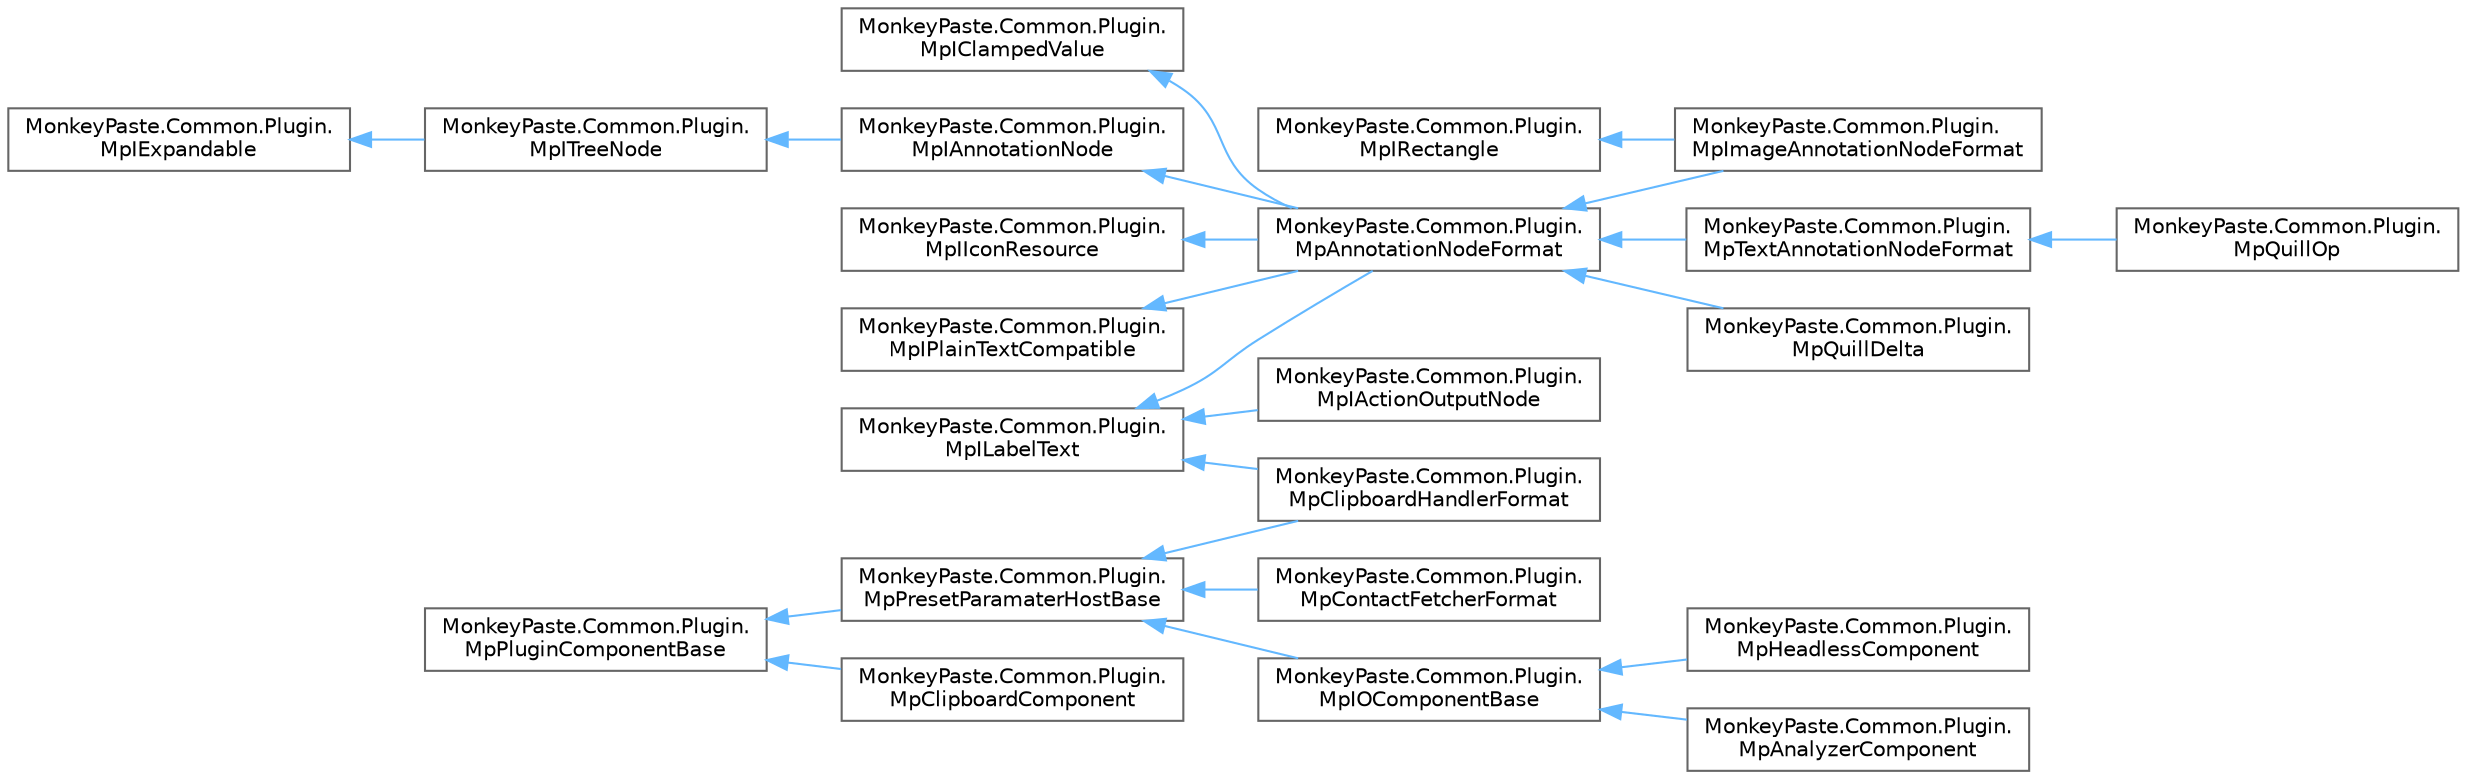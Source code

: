 digraph "Graphical Class Hierarchy"
{
 // LATEX_PDF_SIZE
  bgcolor="transparent";
  edge [fontname=Helvetica,fontsize=10,labelfontname=Helvetica,labelfontsize=10];
  node [fontname=Helvetica,fontsize=10,shape=box,height=0.2,width=0.4];
  rankdir="LR";
  Node0 [id="Node000000",label="MonkeyPaste.Common.Plugin.\lMpIClampedValue",height=0.2,width=0.4,color="grey40", fillcolor="white", style="filled",URL="$interface_monkey_paste_1_1_common_1_1_plugin_1_1_mp_i_clamped_value.html",tooltip=" "];
  Node0 -> Node1 [id="edge1_Node000000_Node000001",dir="back",color="steelblue1",style="solid",tooltip=" "];
  Node1 [id="Node000001",label="MonkeyPaste.Common.Plugin.\lMpAnnotationNodeFormat",height=0.2,width=0.4,color="grey40", fillcolor="white", style="filled",URL="$class_monkey_paste_1_1_common_1_1_plugin_1_1_mp_annotation_node_format.html",tooltip=" "];
  Node1 -> Node2 [id="edge2_Node000001_Node000002",dir="back",color="steelblue1",style="solid",tooltip=" "];
  Node2 [id="Node000002",label="MonkeyPaste.Common.Plugin.\lMpImageAnnotationNodeFormat",height=0.2,width=0.4,color="grey40", fillcolor="white", style="filled",URL="$class_monkey_paste_1_1_common_1_1_plugin_1_1_mp_image_annotation_node_format.html",tooltip=" "];
  Node1 -> Node4 [id="edge3_Node000001_Node000004",dir="back",color="steelblue1",style="solid",tooltip=" "];
  Node4 [id="Node000004",label="MonkeyPaste.Common.Plugin.\lMpQuillDelta",height=0.2,width=0.4,color="grey40", fillcolor="white", style="filled",URL="$class_monkey_paste_1_1_common_1_1_plugin_1_1_mp_quill_delta.html",tooltip="A quill delta (https://github.com/blushingpenguin/Quill.Delta/)  With these custom attributes:   tabl..."];
  Node1 -> Node5 [id="edge4_Node000001_Node000005",dir="back",color="steelblue1",style="solid",tooltip=" "];
  Node5 [id="Node000005",label="MonkeyPaste.Common.Plugin.\lMpTextAnnotationNodeFormat",height=0.2,width=0.4,color="grey40", fillcolor="white", style="filled",URL="$class_monkey_paste_1_1_common_1_1_plugin_1_1_mp_text_annotation_node_format.html",tooltip=" "];
  Node5 -> Node6 [id="edge5_Node000005_Node000006",dir="back",color="steelblue1",style="solid",tooltip=" "];
  Node6 [id="Node000006",label="MonkeyPaste.Common.Plugin.\lMpQuillOp",height=0.2,width=0.4,color="grey40", fillcolor="white", style="filled",URL="$class_monkey_paste_1_1_common_1_1_plugin_1_1_mp_quill_op.html",tooltip=" "];
  Node9 [id="Node000009",label="MonkeyPaste.Common.Plugin.\lMpIExpandable",height=0.2,width=0.4,color="grey40", fillcolor="white", style="filled",URL="$interface_monkey_paste_1_1_common_1_1_plugin_1_1_mp_i_expandable.html",tooltip=" "];
  Node9 -> Node8 [id="edge6_Node000009_Node000008",dir="back",color="steelblue1",style="solid",tooltip=" "];
  Node8 [id="Node000008",label="MonkeyPaste.Common.Plugin.\lMpITreeNode",height=0.2,width=0.4,color="grey40", fillcolor="white", style="filled",URL="$interface_monkey_paste_1_1_common_1_1_plugin_1_1_mp_i_tree_node.html",tooltip=" "];
  Node8 -> Node7 [id="edge7_Node000008_Node000007",dir="back",color="steelblue1",style="solid",tooltip=" "];
  Node7 [id="Node000007",label="MonkeyPaste.Common.Plugin.\lMpIAnnotationNode",height=0.2,width=0.4,color="grey40", fillcolor="white", style="filled",URL="$interface_monkey_paste_1_1_common_1_1_plugin_1_1_mp_i_annotation_node.html",tooltip=" "];
  Node7 -> Node1 [id="edge8_Node000007_Node000001",dir="back",color="steelblue1",style="solid",tooltip=" "];
  Node10 [id="Node000010",label="MonkeyPaste.Common.Plugin.\lMpIIconResource",height=0.2,width=0.4,color="grey40", fillcolor="white", style="filled",URL="$interface_monkey_paste_1_1_common_1_1_plugin_1_1_mp_i_icon_resource.html",tooltip=" "];
  Node10 -> Node1 [id="edge9_Node000010_Node000001",dir="back",color="steelblue1",style="solid",tooltip=" "];
  Node11 [id="Node000011",label="MonkeyPaste.Common.Plugin.\lMpILabelText",height=0.2,width=0.4,color="grey40", fillcolor="white", style="filled",URL="$interface_monkey_paste_1_1_common_1_1_plugin_1_1_mp_i_label_text.html",tooltip=" "];
  Node11 -> Node1 [id="edge10_Node000011_Node000001",dir="back",color="steelblue1",style="solid",tooltip=" "];
  Node11 -> Node12 [id="edge11_Node000011_Node000012",dir="back",color="steelblue1",style="solid",tooltip=" "];
  Node12 [id="Node000012",label="MonkeyPaste.Common.Plugin.\lMpClipboardHandlerFormat",height=0.2,width=0.4,color="grey40", fillcolor="white", style="filled",URL="$class_monkey_paste_1_1_common_1_1_plugin_1_1_mp_clipboard_handler_format.html",tooltip=" "];
  Node11 -> Node20 [id="edge12_Node000011_Node000020",dir="back",color="steelblue1",style="solid",tooltip=" "];
  Node20 [id="Node000020",label="MonkeyPaste.Common.Plugin.\lMpIActionOutputNode",height=0.2,width=0.4,color="grey40", fillcolor="white", style="filled",URL="$interface_monkey_paste_1_1_common_1_1_plugin_1_1_mp_i_action_output_node.html",tooltip=" "];
  Node21 [id="Node000021",label="MonkeyPaste.Common.Plugin.\lMpIPlainTextCompatible",height=0.2,width=0.4,color="grey40", fillcolor="white", style="filled",URL="$interface_monkey_paste_1_1_common_1_1_plugin_1_1_mp_i_plain_text_compatible.html",tooltip=" "];
  Node21 -> Node1 [id="edge13_Node000021_Node000001",dir="back",color="steelblue1",style="solid",tooltip=" "];
  Node3 [id="Node000003",label="MonkeyPaste.Common.Plugin.\lMpIRectangle",height=0.2,width=0.4,color="grey40", fillcolor="white", style="filled",URL="$interface_monkey_paste_1_1_common_1_1_plugin_1_1_mp_i_rectangle.html",tooltip=" "];
  Node3 -> Node2 [id="edge14_Node000003_Node000002",dir="back",color="steelblue1",style="solid",tooltip=" "];
  Node18 [id="Node000018",label="MonkeyPaste.Common.Plugin.\lMpPluginComponentBase",height=0.2,width=0.4,color="grey40", fillcolor="white", style="filled",URL="$class_monkey_paste_1_1_common_1_1_plugin_1_1_mp_plugin_component_base.html",tooltip="The base object to all."];
  Node18 -> Node19 [id="edge15_Node000018_Node000019",dir="back",color="steelblue1",style="solid",tooltip=" "];
  Node19 [id="Node000019",label="MonkeyPaste.Common.Plugin.\lMpClipboardComponent",height=0.2,width=0.4,color="grey40", fillcolor="white", style="filled",URL="$class_monkey_paste_1_1_common_1_1_plugin_1_1_mp_clipboard_component.html",tooltip=" "];
  Node18 -> Node13 [id="edge16_Node000018_Node000013",dir="back",color="steelblue1",style="solid",tooltip=" "];
  Node13 [id="Node000013",label="MonkeyPaste.Common.Plugin.\lMpPresetParamaterHostBase",height=0.2,width=0.4,color="grey40", fillcolor="white", style="filled",URL="$class_monkey_paste_1_1_common_1_1_plugin_1_1_mp_preset_paramater_host_base.html",tooltip=" "];
  Node13 -> Node12 [id="edge17_Node000013_Node000012",dir="back",color="steelblue1",style="solid",tooltip=" "];
  Node13 -> Node14 [id="edge18_Node000013_Node000014",dir="back",color="steelblue1",style="solid",tooltip=" "];
  Node14 [id="Node000014",label="MonkeyPaste.Common.Plugin.\lMpContactFetcherFormat",height=0.2,width=0.4,color="grey40", fillcolor="white", style="filled",URL="$class_monkey_paste_1_1_common_1_1_plugin_1_1_mp_contact_fetcher_format.html",tooltip=" "];
  Node13 -> Node15 [id="edge19_Node000013_Node000015",dir="back",color="steelblue1",style="solid",tooltip=" "];
  Node15 [id="Node000015",label="MonkeyPaste.Common.Plugin.\lMpIOComponentBase",height=0.2,width=0.4,color="grey40", fillcolor="white", style="filled",URL="$class_monkey_paste_1_1_common_1_1_plugin_1_1_mp_i_o_component_base.html",tooltip=" "];
  Node15 -> Node16 [id="edge20_Node000015_Node000016",dir="back",color="steelblue1",style="solid",tooltip=" "];
  Node16 [id="Node000016",label="MonkeyPaste.Common.Plugin.\lMpAnalyzerComponent",height=0.2,width=0.4,color="grey40", fillcolor="white", style="filled",URL="$class_monkey_paste_1_1_common_1_1_plugin_1_1_mp_analyzer_component.html",tooltip=" "];
  Node15 -> Node17 [id="edge21_Node000015_Node000017",dir="back",color="steelblue1",style="solid",tooltip=" "];
  Node17 [id="Node000017",label="MonkeyPaste.Common.Plugin.\lMpHeadlessComponent",height=0.2,width=0.4,color="grey40", fillcolor="white", style="filled",URL="$class_monkey_paste_1_1_common_1_1_plugin_1_1_mp_headless_component.html",tooltip=" "];
}
